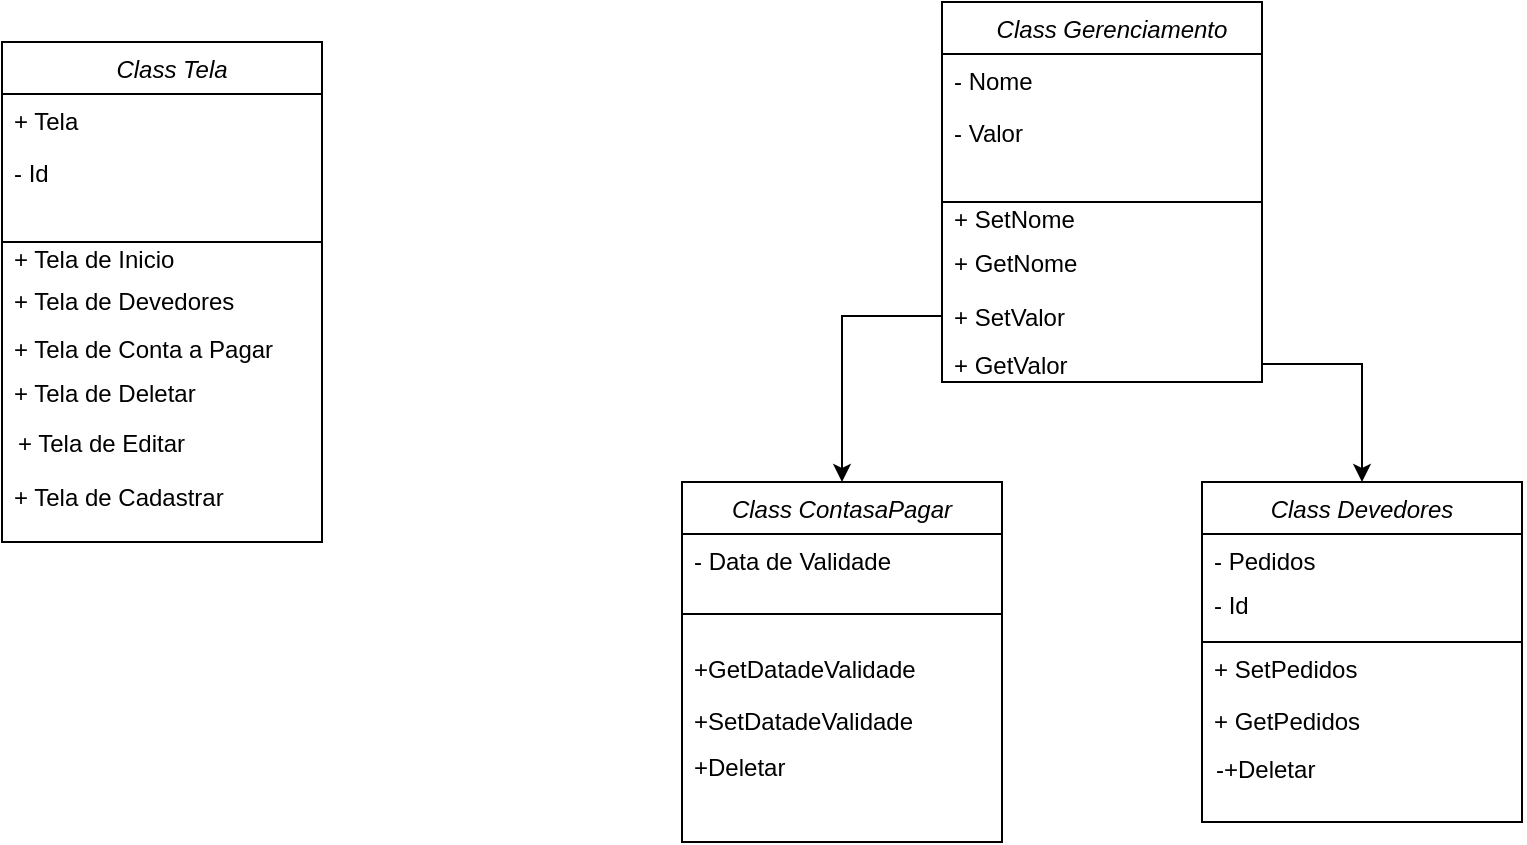 <mxfile version="24.6.0" type="device">
  <diagram id="C5RBs43oDa-KdzZeNtuy" name="Page-1">
    <mxGraphModel dx="2261" dy="782" grid="1" gridSize="10" guides="1" tooltips="1" connect="1" arrows="1" fold="1" page="1" pageScale="1" pageWidth="827" pageHeight="1169" math="0" shadow="0">
      <root>
        <mxCell id="WIyWlLk6GJQsqaUBKTNV-0" />
        <mxCell id="WIyWlLk6GJQsqaUBKTNV-1" parent="WIyWlLk6GJQsqaUBKTNV-0" />
        <mxCell id="zkfFHV4jXpPFQw0GAbJ--0" value="Class Devedores" style="swimlane;fontStyle=2;align=center;verticalAlign=top;childLayout=stackLayout;horizontal=1;startSize=26;horizontalStack=0;resizeParent=1;resizeLast=0;collapsible=1;marginBottom=0;rounded=0;shadow=0;strokeWidth=1;" parent="WIyWlLk6GJQsqaUBKTNV-1" vertex="1">
          <mxGeometry x="-70" y="280" width="160" height="170" as="geometry">
            <mxRectangle x="230" y="140" width="160" height="26" as="alternateBounds" />
          </mxGeometry>
        </mxCell>
        <mxCell id="MKVnUef5n8plUxTOAloM-3" value="- Pedidos" style="text;align=left;verticalAlign=top;spacingLeft=4;spacingRight=4;overflow=hidden;rotatable=0;points=[[0,0.5],[1,0.5]];portConstraint=eastwest;" parent="zkfFHV4jXpPFQw0GAbJ--0" vertex="1">
          <mxGeometry y="26" width="160" height="26" as="geometry" />
        </mxCell>
        <mxCell id="g0MfmYV2ESfQfqRr5vMj-11" value="Class ContasaPagar" style="swimlane;fontStyle=2;align=center;verticalAlign=top;childLayout=stackLayout;horizontal=1;startSize=26;horizontalStack=0;resizeParent=1;resizeLast=0;collapsible=1;marginBottom=0;rounded=0;shadow=0;strokeWidth=1;" parent="WIyWlLk6GJQsqaUBKTNV-1" vertex="1">
          <mxGeometry x="-330" y="280" width="160" height="180" as="geometry">
            <mxRectangle x="230" y="140" width="160" height="26" as="alternateBounds" />
          </mxGeometry>
        </mxCell>
        <mxCell id="g0MfmYV2ESfQfqRr5vMj-28" value="- Data de Validade" style="text;align=left;verticalAlign=top;spacingLeft=4;spacingRight=4;overflow=hidden;rotatable=0;points=[[0,0.5],[1,0.5]];portConstraint=eastwest;" parent="g0MfmYV2ESfQfqRr5vMj-11" vertex="1">
          <mxGeometry y="26" width="160" height="26" as="geometry" />
        </mxCell>
        <mxCell id="g0MfmYV2ESfQfqRr5vMj-14" value="" style="line;html=1;strokeWidth=1;align=left;verticalAlign=middle;spacingTop=-1;spacingLeft=3;spacingRight=3;rotatable=0;labelPosition=right;points=[];portConstraint=eastwest;" parent="g0MfmYV2ESfQfqRr5vMj-11" vertex="1">
          <mxGeometry y="52" width="160" height="28" as="geometry" />
        </mxCell>
        <mxCell id="g0MfmYV2ESfQfqRr5vMj-29" value="+GetDatadeValidade" style="text;align=left;verticalAlign=top;spacingLeft=4;spacingRight=4;overflow=hidden;rotatable=0;points=[[0,0.5],[1,0.5]];portConstraint=eastwest;" parent="g0MfmYV2ESfQfqRr5vMj-11" vertex="1">
          <mxGeometry y="80" width="160" height="26" as="geometry" />
        </mxCell>
        <mxCell id="g0MfmYV2ESfQfqRr5vMj-30" value="+SetDatadeValidade" style="text;align=left;verticalAlign=top;spacingLeft=4;spacingRight=4;overflow=hidden;rotatable=0;points=[[0,0.5],[1,0.5]];portConstraint=eastwest;" parent="g0MfmYV2ESfQfqRr5vMj-11" vertex="1">
          <mxGeometry y="106" width="160" height="26" as="geometry" />
        </mxCell>
        <mxCell id="MKVnUef5n8plUxTOAloM-15" value="   Class Gerenciamento" style="swimlane;fontStyle=2;align=center;verticalAlign=top;childLayout=stackLayout;horizontal=1;startSize=26;horizontalStack=0;resizeParent=1;resizeLast=0;collapsible=1;marginBottom=0;rounded=0;shadow=0;strokeWidth=1;" parent="WIyWlLk6GJQsqaUBKTNV-1" vertex="1">
          <mxGeometry x="-200" y="40" width="160" height="190" as="geometry">
            <mxRectangle x="230" y="140" width="160" height="26" as="alternateBounds" />
          </mxGeometry>
        </mxCell>
        <mxCell id="MKVnUef5n8plUxTOAloM-16" value="- Nome&#xa;" style="text;align=left;verticalAlign=top;spacingLeft=4;spacingRight=4;overflow=hidden;rotatable=0;points=[[0,0.5],[1,0.5]];portConstraint=eastwest;" parent="MKVnUef5n8plUxTOAloM-15" vertex="1">
          <mxGeometry y="26" width="160" height="26" as="geometry" />
        </mxCell>
        <mxCell id="MKVnUef5n8plUxTOAloM-17" value="- Valor" style="text;align=left;verticalAlign=top;spacingLeft=4;spacingRight=4;overflow=hidden;rotatable=0;points=[[0,0.5],[1,0.5]];portConstraint=eastwest;" parent="MKVnUef5n8plUxTOAloM-15" vertex="1">
          <mxGeometry y="52" width="160" height="26" as="geometry" />
        </mxCell>
        <mxCell id="MKVnUef5n8plUxTOAloM-25" value="" style="endArrow=none;html=1;rounded=0;" parent="MKVnUef5n8plUxTOAloM-15" edge="1">
          <mxGeometry width="50" height="50" relative="1" as="geometry">
            <mxPoint y="100" as="sourcePoint" />
            <mxPoint x="160" y="100" as="targetPoint" />
          </mxGeometry>
        </mxCell>
        <mxCell id="MKVnUef5n8plUxTOAloM-19" value="+ SetNome" style="text;align=left;verticalAlign=top;spacingLeft=4;spacingRight=4;overflow=hidden;rotatable=0;points=[[0,0.5],[1,0.5]];portConstraint=eastwest;" parent="WIyWlLk6GJQsqaUBKTNV-1" vertex="1">
          <mxGeometry x="-200" y="135" width="160" height="26" as="geometry" />
        </mxCell>
        <mxCell id="MKVnUef5n8plUxTOAloM-20" value="+ GetNome" style="text;align=left;verticalAlign=top;spacingLeft=4;spacingRight=4;overflow=hidden;rotatable=0;points=[[0,0.5],[1,0.5]];portConstraint=eastwest;" parent="WIyWlLk6GJQsqaUBKTNV-1" vertex="1">
          <mxGeometry x="-200" y="157" width="160" height="26" as="geometry" />
        </mxCell>
        <mxCell id="MKVnUef5n8plUxTOAloM-27" style="edgeStyle=orthogonalEdgeStyle;rounded=0;orthogonalLoop=1;jettySize=auto;html=1;exitX=0;exitY=0.5;exitDx=0;exitDy=0;entryX=0.5;entryY=0;entryDx=0;entryDy=0;" parent="WIyWlLk6GJQsqaUBKTNV-1" source="MKVnUef5n8plUxTOAloM-21" target="g0MfmYV2ESfQfqRr5vMj-11" edge="1">
          <mxGeometry relative="1" as="geometry" />
        </mxCell>
        <mxCell id="MKVnUef5n8plUxTOAloM-21" value="+ SetValor" style="text;align=left;verticalAlign=top;spacingLeft=4;spacingRight=4;overflow=hidden;rotatable=0;points=[[0,0.5],[1,0.5]];portConstraint=eastwest;" parent="WIyWlLk6GJQsqaUBKTNV-1" vertex="1">
          <mxGeometry x="-200" y="184" width="160" height="26" as="geometry" />
        </mxCell>
        <mxCell id="MKVnUef5n8plUxTOAloM-26" style="edgeStyle=orthogonalEdgeStyle;rounded=0;orthogonalLoop=1;jettySize=auto;html=1;exitX=1;exitY=0.5;exitDx=0;exitDy=0;entryX=0.5;entryY=0;entryDx=0;entryDy=0;" parent="WIyWlLk6GJQsqaUBKTNV-1" source="MKVnUef5n8plUxTOAloM-22" target="zkfFHV4jXpPFQw0GAbJ--0" edge="1">
          <mxGeometry relative="1" as="geometry" />
        </mxCell>
        <mxCell id="MKVnUef5n8plUxTOAloM-22" value="+ GetValor" style="text;align=left;verticalAlign=top;spacingLeft=4;spacingRight=4;overflow=hidden;rotatable=0;points=[[0,0.5],[1,0.5]];portConstraint=eastwest;" parent="WIyWlLk6GJQsqaUBKTNV-1" vertex="1">
          <mxGeometry x="-200" y="208" width="160" height="26" as="geometry" />
        </mxCell>
        <mxCell id="MKVnUef5n8plUxTOAloM-13" value="+ GetPedidos" style="text;align=left;verticalAlign=top;spacingLeft=4;spacingRight=4;overflow=hidden;rotatable=0;points=[[0,0.5],[1,0.5]];portConstraint=eastwest;" parent="WIyWlLk6GJQsqaUBKTNV-1" vertex="1">
          <mxGeometry x="-70" y="386" width="160" height="22" as="geometry" />
        </mxCell>
        <mxCell id="MKVnUef5n8plUxTOAloM-12" value="+ SetPedidos" style="text;align=left;verticalAlign=top;spacingLeft=4;spacingRight=4;overflow=hidden;rotatable=0;points=[[0,0.5],[1,0.5]];portConstraint=eastwest;" parent="WIyWlLk6GJQsqaUBKTNV-1" vertex="1">
          <mxGeometry x="-70" y="360" width="160" height="26" as="geometry" />
        </mxCell>
        <mxCell id="MKVnUef5n8plUxTOAloM-14" value="" style="endArrow=none;html=1;rounded=0;" parent="WIyWlLk6GJQsqaUBKTNV-1" edge="1">
          <mxGeometry width="50" height="50" relative="1" as="geometry">
            <mxPoint x="-70" y="360" as="sourcePoint" />
            <mxPoint x="90" y="360" as="targetPoint" />
          </mxGeometry>
        </mxCell>
        <mxCell id="nmK16wS2SPUjAoBgZrxI-0" value="- Id" style="text;align=left;verticalAlign=top;spacingLeft=4;spacingRight=4;overflow=hidden;rotatable=0;points=[[0,0.5],[1,0.5]];portConstraint=eastwest;" vertex="1" parent="WIyWlLk6GJQsqaUBKTNV-1">
          <mxGeometry x="-70" y="328" width="160" height="26" as="geometry" />
        </mxCell>
        <mxCell id="nmK16wS2SPUjAoBgZrxI-1" value="-+Deletar" style="text;align=left;verticalAlign=top;spacingLeft=4;spacingRight=4;overflow=hidden;rotatable=0;points=[[0,0.5],[1,0.5]];portConstraint=eastwest;" vertex="1" parent="WIyWlLk6GJQsqaUBKTNV-1">
          <mxGeometry x="-69" y="410" width="160" height="22" as="geometry" />
        </mxCell>
        <mxCell id="nmK16wS2SPUjAoBgZrxI-2" value="+Deletar" style="text;align=left;verticalAlign=top;spacingLeft=4;spacingRight=4;overflow=hidden;rotatable=0;points=[[0,0.5],[1,0.5]];portConstraint=eastwest;" vertex="1" parent="WIyWlLk6GJQsqaUBKTNV-1">
          <mxGeometry x="-330" y="409" width="160" height="26" as="geometry" />
        </mxCell>
        <mxCell id="nmK16wS2SPUjAoBgZrxI-3" value="   Class Tela" style="swimlane;fontStyle=2;align=center;verticalAlign=top;childLayout=stackLayout;horizontal=1;startSize=26;horizontalStack=0;resizeParent=1;resizeLast=0;collapsible=1;marginBottom=0;rounded=0;shadow=0;strokeWidth=1;" vertex="1" parent="WIyWlLk6GJQsqaUBKTNV-1">
          <mxGeometry x="-670" y="60" width="160" height="250" as="geometry">
            <mxRectangle x="230" y="140" width="160" height="26" as="alternateBounds" />
          </mxGeometry>
        </mxCell>
        <mxCell id="nmK16wS2SPUjAoBgZrxI-4" value="+ Tela" style="text;align=left;verticalAlign=top;spacingLeft=4;spacingRight=4;overflow=hidden;rotatable=0;points=[[0,0.5],[1,0.5]];portConstraint=eastwest;" vertex="1" parent="nmK16wS2SPUjAoBgZrxI-3">
          <mxGeometry y="26" width="160" height="26" as="geometry" />
        </mxCell>
        <mxCell id="nmK16wS2SPUjAoBgZrxI-5" value="- Id" style="text;align=left;verticalAlign=top;spacingLeft=4;spacingRight=4;overflow=hidden;rotatable=0;points=[[0,0.5],[1,0.5]];portConstraint=eastwest;" vertex="1" parent="nmK16wS2SPUjAoBgZrxI-3">
          <mxGeometry y="52" width="160" height="26" as="geometry" />
        </mxCell>
        <mxCell id="nmK16wS2SPUjAoBgZrxI-6" value="" style="endArrow=none;html=1;rounded=0;" edge="1" parent="nmK16wS2SPUjAoBgZrxI-3">
          <mxGeometry width="50" height="50" relative="1" as="geometry">
            <mxPoint y="100" as="sourcePoint" />
            <mxPoint x="160" y="100" as="targetPoint" />
          </mxGeometry>
        </mxCell>
        <mxCell id="nmK16wS2SPUjAoBgZrxI-7" value="+ Tela de Inicio" style="text;align=left;verticalAlign=top;spacingLeft=4;spacingRight=4;overflow=hidden;rotatable=0;points=[[0,0.5],[1,0.5]];portConstraint=eastwest;" vertex="1" parent="WIyWlLk6GJQsqaUBKTNV-1">
          <mxGeometry x="-670" y="155" width="160" height="26" as="geometry" />
        </mxCell>
        <mxCell id="nmK16wS2SPUjAoBgZrxI-11" value="+ Tela de Devedores" style="text;align=left;verticalAlign=top;spacingLeft=4;spacingRight=4;overflow=hidden;rotatable=0;points=[[0,0.5],[1,0.5]];portConstraint=eastwest;" vertex="1" parent="WIyWlLk6GJQsqaUBKTNV-1">
          <mxGeometry x="-670" y="176" width="160" height="26" as="geometry" />
        </mxCell>
        <mxCell id="nmK16wS2SPUjAoBgZrxI-12" value="+ Tela de Conta a Pagar" style="text;align=left;verticalAlign=top;spacingLeft=4;spacingRight=4;overflow=hidden;rotatable=0;points=[[0,0.5],[1,0.5]];portConstraint=eastwest;" vertex="1" parent="WIyWlLk6GJQsqaUBKTNV-1">
          <mxGeometry x="-670" y="200" width="160" height="26" as="geometry" />
        </mxCell>
        <mxCell id="nmK16wS2SPUjAoBgZrxI-13" value="+ Tela de Deletar" style="text;align=left;verticalAlign=top;spacingLeft=4;spacingRight=4;overflow=hidden;rotatable=0;points=[[0,0.5],[1,0.5]];portConstraint=eastwest;" vertex="1" parent="WIyWlLk6GJQsqaUBKTNV-1">
          <mxGeometry x="-670" y="222" width="160" height="26" as="geometry" />
        </mxCell>
        <mxCell id="nmK16wS2SPUjAoBgZrxI-14" value="+ Tela de Editar" style="text;align=left;verticalAlign=top;spacingLeft=4;spacingRight=4;overflow=hidden;rotatable=0;points=[[0,0.5],[1,0.5]];portConstraint=eastwest;" vertex="1" parent="WIyWlLk6GJQsqaUBKTNV-1">
          <mxGeometry x="-668" y="247" width="160" height="26" as="geometry" />
        </mxCell>
        <mxCell id="nmK16wS2SPUjAoBgZrxI-15" value="+ Tela de Cadastrar" style="text;align=left;verticalAlign=top;spacingLeft=4;spacingRight=4;overflow=hidden;rotatable=0;points=[[0,0.5],[1,0.5]];portConstraint=eastwest;" vertex="1" parent="WIyWlLk6GJQsqaUBKTNV-1">
          <mxGeometry x="-670" y="274" width="160" height="26" as="geometry" />
        </mxCell>
      </root>
    </mxGraphModel>
  </diagram>
</mxfile>
